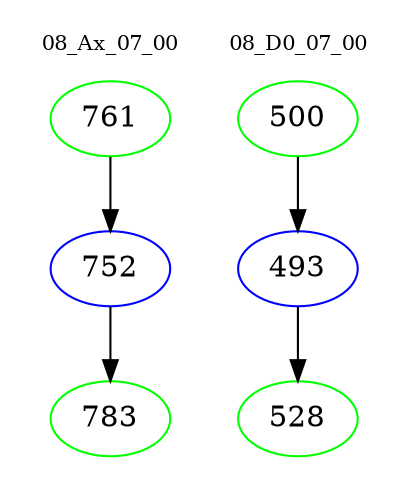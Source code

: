 digraph{
subgraph cluster_0 {
color = white
label = "08_Ax_07_00";
fontsize=10;
T0_761 [label="761", color="green"]
T0_761 -> T0_752 [color="black"]
T0_752 [label="752", color="blue"]
T0_752 -> T0_783 [color="black"]
T0_783 [label="783", color="green"]
}
subgraph cluster_1 {
color = white
label = "08_D0_07_00";
fontsize=10;
T1_500 [label="500", color="green"]
T1_500 -> T1_493 [color="black"]
T1_493 [label="493", color="blue"]
T1_493 -> T1_528 [color="black"]
T1_528 [label="528", color="green"]
}
}
